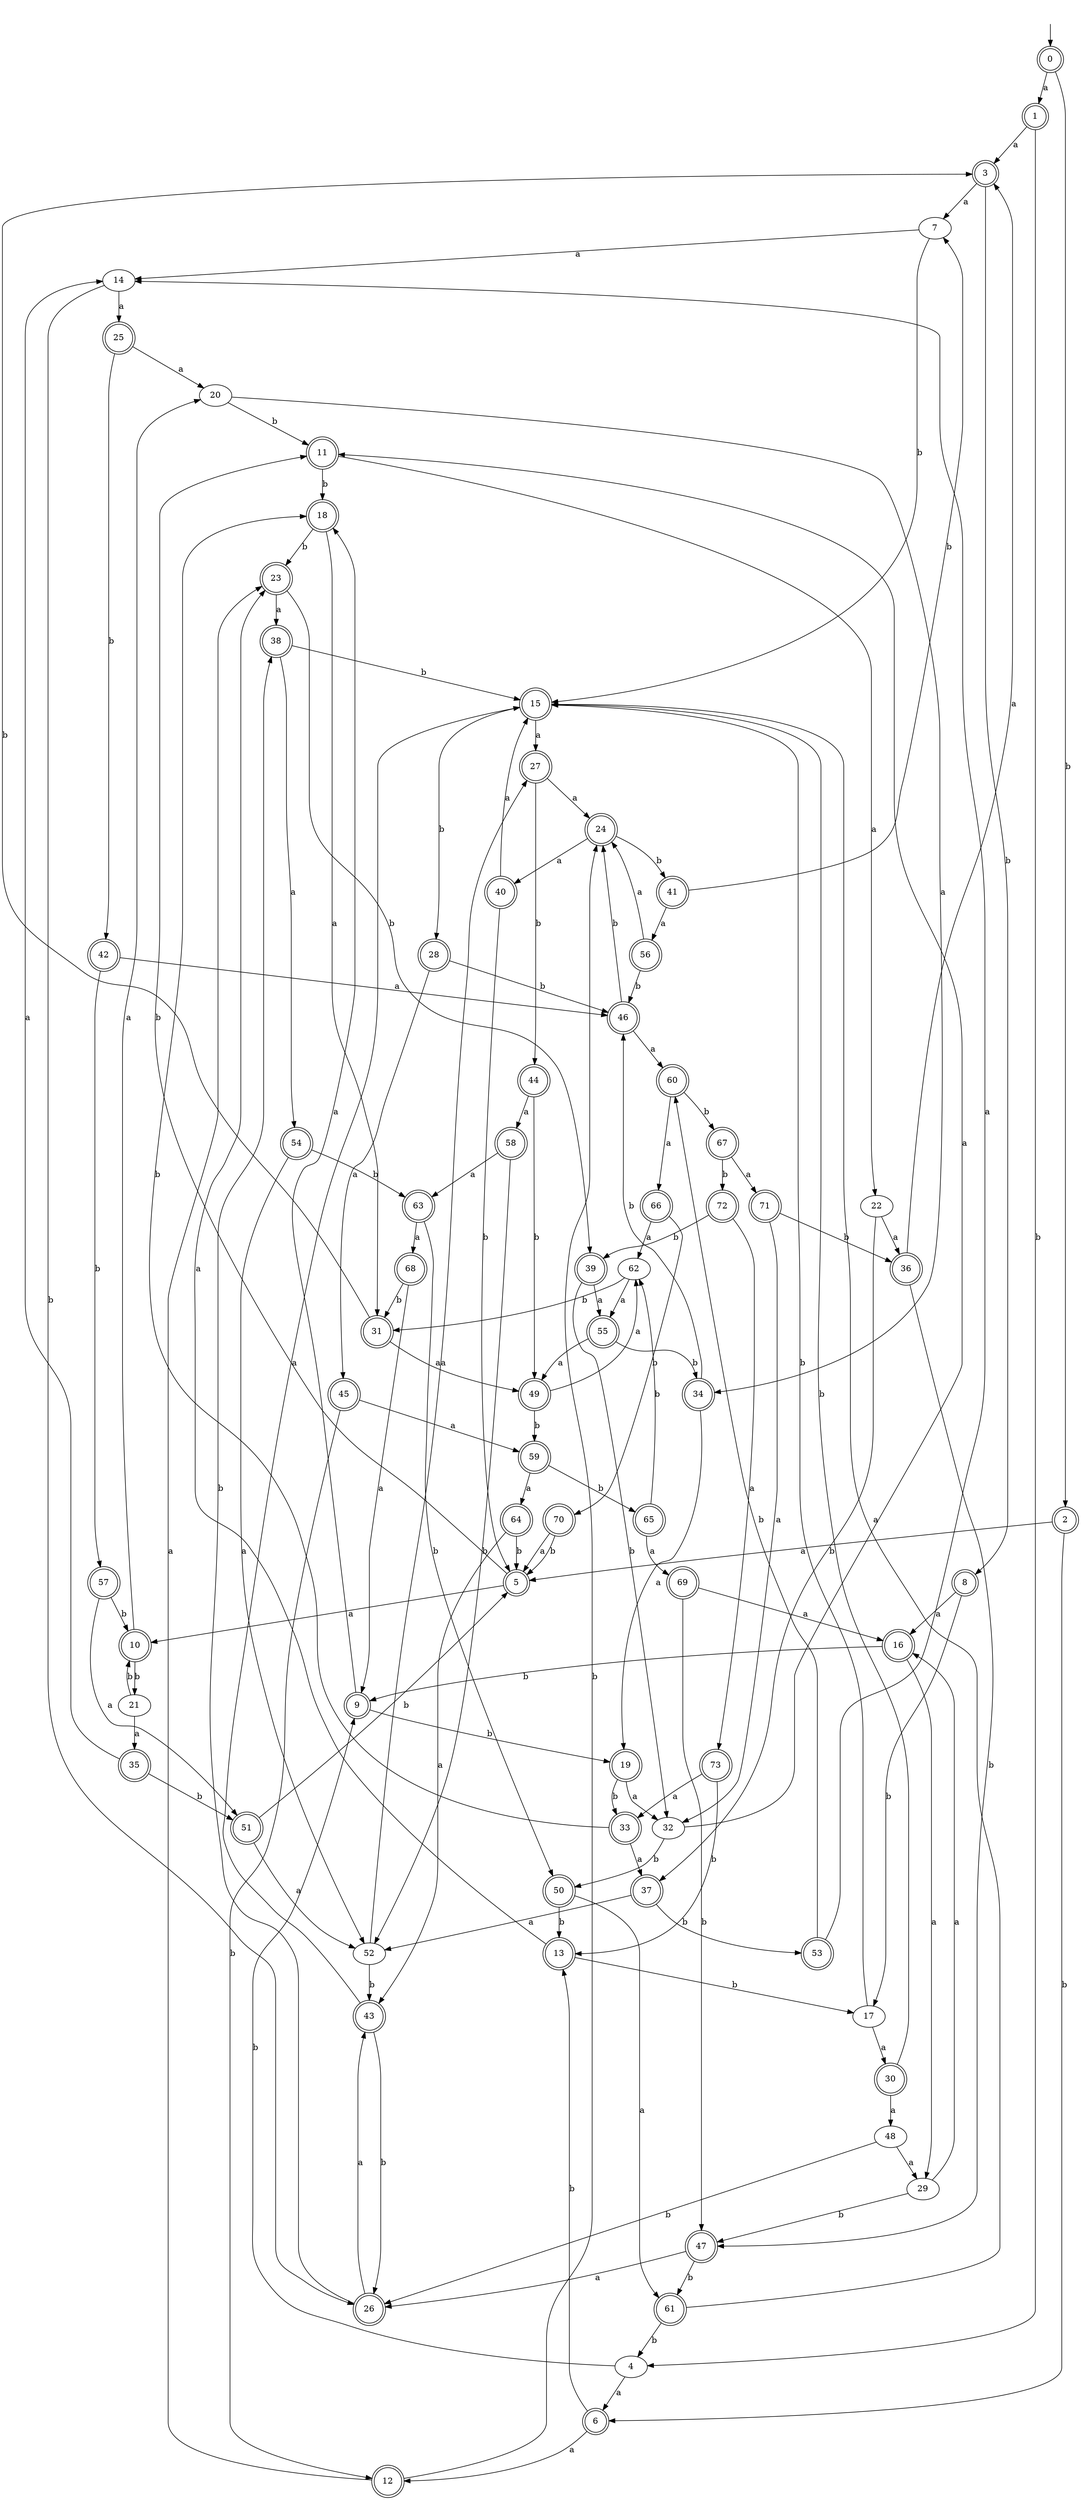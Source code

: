 digraph RandomDFA {
  __start0 [label="", shape=none];
  __start0 -> 0 [label=""];
  0 [shape=circle] [shape=doublecircle]
  0 -> 1 [label="a"]
  0 -> 2 [label="b"]
  1 [shape=doublecircle]
  1 -> 3 [label="a"]
  1 -> 4 [label="b"]
  2 [shape=doublecircle]
  2 -> 5 [label="a"]
  2 -> 6 [label="b"]
  3 [shape=doublecircle]
  3 -> 7 [label="a"]
  3 -> 8 [label="b"]
  4
  4 -> 6 [label="a"]
  4 -> 9 [label="b"]
  5 [shape=doublecircle]
  5 -> 10 [label="a"]
  5 -> 11 [label="b"]
  6 [shape=doublecircle]
  6 -> 12 [label="a"]
  6 -> 13 [label="b"]
  7
  7 -> 14 [label="a"]
  7 -> 15 [label="b"]
  8 [shape=doublecircle]
  8 -> 16 [label="a"]
  8 -> 17 [label="b"]
  9 [shape=doublecircle]
  9 -> 18 [label="a"]
  9 -> 19 [label="b"]
  10 [shape=doublecircle]
  10 -> 20 [label="a"]
  10 -> 21 [label="b"]
  11 [shape=doublecircle]
  11 -> 22 [label="a"]
  11 -> 18 [label="b"]
  12 [shape=doublecircle]
  12 -> 23 [label="a"]
  12 -> 24 [label="b"]
  13 [shape=doublecircle]
  13 -> 23 [label="a"]
  13 -> 17 [label="b"]
  14
  14 -> 25 [label="a"]
  14 -> 26 [label="b"]
  15 [shape=doublecircle]
  15 -> 27 [label="a"]
  15 -> 28 [label="b"]
  16 [shape=doublecircle]
  16 -> 29 [label="a"]
  16 -> 9 [label="b"]
  17
  17 -> 30 [label="a"]
  17 -> 15 [label="b"]
  18 [shape=doublecircle]
  18 -> 31 [label="a"]
  18 -> 23 [label="b"]
  19 [shape=doublecircle]
  19 -> 32 [label="a"]
  19 -> 33 [label="b"]
  20
  20 -> 34 [label="a"]
  20 -> 11 [label="b"]
  21
  21 -> 35 [label="a"]
  21 -> 10 [label="b"]
  22
  22 -> 36 [label="a"]
  22 -> 37 [label="b"]
  23 [shape=doublecircle]
  23 -> 38 [label="a"]
  23 -> 39 [label="b"]
  24 [shape=doublecircle]
  24 -> 40 [label="a"]
  24 -> 41 [label="b"]
  25 [shape=doublecircle]
  25 -> 20 [label="a"]
  25 -> 42 [label="b"]
  26 [shape=doublecircle]
  26 -> 43 [label="a"]
  26 -> 38 [label="b"]
  27 [shape=doublecircle]
  27 -> 24 [label="a"]
  27 -> 44 [label="b"]
  28 [shape=doublecircle]
  28 -> 45 [label="a"]
  28 -> 46 [label="b"]
  29
  29 -> 16 [label="a"]
  29 -> 47 [label="b"]
  30 [shape=doublecircle]
  30 -> 48 [label="a"]
  30 -> 15 [label="b"]
  31 [shape=doublecircle]
  31 -> 49 [label="a"]
  31 -> 3 [label="b"]
  32
  32 -> 11 [label="a"]
  32 -> 50 [label="b"]
  33 [shape=doublecircle]
  33 -> 37 [label="a"]
  33 -> 18 [label="b"]
  34 [shape=doublecircle]
  34 -> 19 [label="a"]
  34 -> 46 [label="b"]
  35 [shape=doublecircle]
  35 -> 14 [label="a"]
  35 -> 51 [label="b"]
  36 [shape=doublecircle]
  36 -> 3 [label="a"]
  36 -> 47 [label="b"]
  37 [shape=doublecircle]
  37 -> 52 [label="a"]
  37 -> 53 [label="b"]
  38 [shape=doublecircle]
  38 -> 54 [label="a"]
  38 -> 15 [label="b"]
  39 [shape=doublecircle]
  39 -> 55 [label="a"]
  39 -> 32 [label="b"]
  40 [shape=doublecircle]
  40 -> 15 [label="a"]
  40 -> 5 [label="b"]
  41 [shape=doublecircle]
  41 -> 56 [label="a"]
  41 -> 7 [label="b"]
  42 [shape=doublecircle]
  42 -> 46 [label="a"]
  42 -> 57 [label="b"]
  43 [shape=doublecircle]
  43 -> 15 [label="a"]
  43 -> 26 [label="b"]
  44 [shape=doublecircle]
  44 -> 58 [label="a"]
  44 -> 49 [label="b"]
  45 [shape=doublecircle]
  45 -> 59 [label="a"]
  45 -> 12 [label="b"]
  46 [shape=doublecircle]
  46 -> 60 [label="a"]
  46 -> 24 [label="b"]
  47 [shape=doublecircle]
  47 -> 26 [label="a"]
  47 -> 61 [label="b"]
  48
  48 -> 29 [label="a"]
  48 -> 26 [label="b"]
  49 [shape=doublecircle]
  49 -> 62 [label="a"]
  49 -> 59 [label="b"]
  50 [shape=doublecircle]
  50 -> 61 [label="a"]
  50 -> 13 [label="b"]
  51 [shape=doublecircle]
  51 -> 52 [label="a"]
  51 -> 5 [label="b"]
  52
  52 -> 27 [label="a"]
  52 -> 43 [label="b"]
  53 [shape=doublecircle]
  53 -> 14 [label="a"]
  53 -> 60 [label="b"]
  54 [shape=doublecircle]
  54 -> 52 [label="a"]
  54 -> 63 [label="b"]
  55 [shape=doublecircle]
  55 -> 49 [label="a"]
  55 -> 34 [label="b"]
  56 [shape=doublecircle]
  56 -> 24 [label="a"]
  56 -> 46 [label="b"]
  57 [shape=doublecircle]
  57 -> 51 [label="a"]
  57 -> 10 [label="b"]
  58 [shape=doublecircle]
  58 -> 63 [label="a"]
  58 -> 52 [label="b"]
  59 [shape=doublecircle]
  59 -> 64 [label="a"]
  59 -> 65 [label="b"]
  60 [shape=doublecircle]
  60 -> 66 [label="a"]
  60 -> 67 [label="b"]
  61 [shape=doublecircle]
  61 -> 15 [label="a"]
  61 -> 4 [label="b"]
  62
  62 -> 55 [label="a"]
  62 -> 31 [label="b"]
  63 [shape=doublecircle]
  63 -> 68 [label="a"]
  63 -> 50 [label="b"]
  64 [shape=doublecircle]
  64 -> 43 [label="a"]
  64 -> 5 [label="b"]
  65 [shape=doublecircle]
  65 -> 69 [label="a"]
  65 -> 62 [label="b"]
  66 [shape=doublecircle]
  66 -> 62 [label="a"]
  66 -> 70 [label="b"]
  67 [shape=doublecircle]
  67 -> 71 [label="a"]
  67 -> 72 [label="b"]
  68 [shape=doublecircle]
  68 -> 9 [label="a"]
  68 -> 31 [label="b"]
  69 [shape=doublecircle]
  69 -> 16 [label="a"]
  69 -> 47 [label="b"]
  70 [shape=doublecircle]
  70 -> 5 [label="a"]
  70 -> 5 [label="b"]
  71 [shape=doublecircle]
  71 -> 32 [label="a"]
  71 -> 36 [label="b"]
  72 [shape=doublecircle]
  72 -> 73 [label="a"]
  72 -> 39 [label="b"]
  73 [shape=doublecircle]
  73 -> 33 [label="a"]
  73 -> 13 [label="b"]
}
